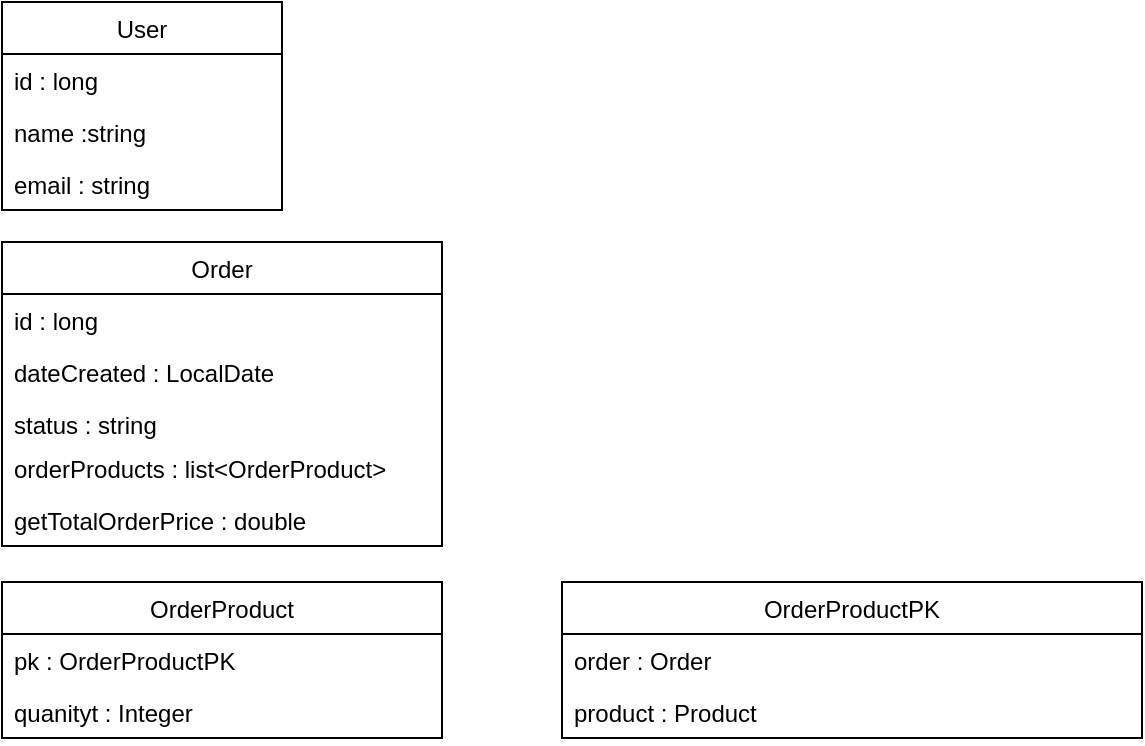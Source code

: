 <mxfile version="13.5.1" type="device"><diagram id="-0z_HQEMCKa1mOuVmRHf" name="Page-1"><mxGraphModel dx="1422" dy="822" grid="1" gridSize="10" guides="1" tooltips="1" connect="1" arrows="1" fold="1" page="1" pageScale="1" pageWidth="827" pageHeight="1169" math="0" shadow="0"><root><mxCell id="0"/><mxCell id="1" parent="0"/><mxCell id="-bbjxeyAZwXD8S4DgyET-1" value="User" style="swimlane;fontStyle=0;childLayout=stackLayout;horizontal=1;startSize=26;fillColor=none;horizontalStack=0;resizeParent=1;resizeParentMax=0;resizeLast=0;collapsible=1;marginBottom=0;" vertex="1" parent="1"><mxGeometry x="50" y="40" width="140" height="104" as="geometry"/></mxCell><mxCell id="-bbjxeyAZwXD8S4DgyET-2" value="id : long" style="text;strokeColor=none;fillColor=none;align=left;verticalAlign=top;spacingLeft=4;spacingRight=4;overflow=hidden;rotatable=0;points=[[0,0.5],[1,0.5]];portConstraint=eastwest;" vertex="1" parent="-bbjxeyAZwXD8S4DgyET-1"><mxGeometry y="26" width="140" height="26" as="geometry"/></mxCell><mxCell id="-bbjxeyAZwXD8S4DgyET-3" value="name :string" style="text;strokeColor=none;fillColor=none;align=left;verticalAlign=top;spacingLeft=4;spacingRight=4;overflow=hidden;rotatable=0;points=[[0,0.5],[1,0.5]];portConstraint=eastwest;" vertex="1" parent="-bbjxeyAZwXD8S4DgyET-1"><mxGeometry y="52" width="140" height="26" as="geometry"/></mxCell><mxCell id="-bbjxeyAZwXD8S4DgyET-4" value="email : string" style="text;strokeColor=none;fillColor=none;align=left;verticalAlign=top;spacingLeft=4;spacingRight=4;overflow=hidden;rotatable=0;points=[[0,0.5],[1,0.5]];portConstraint=eastwest;" vertex="1" parent="-bbjxeyAZwXD8S4DgyET-1"><mxGeometry y="78" width="140" height="26" as="geometry"/></mxCell><mxCell id="-bbjxeyAZwXD8S4DgyET-9" value="Order" style="swimlane;fontStyle=0;childLayout=stackLayout;horizontal=1;startSize=26;fillColor=none;horizontalStack=0;resizeParent=1;resizeParentMax=0;resizeLast=0;collapsible=1;marginBottom=0;" vertex="1" parent="1"><mxGeometry x="50" y="160" width="220" height="152" as="geometry"/></mxCell><mxCell id="-bbjxeyAZwXD8S4DgyET-10" value="id : long" style="text;strokeColor=none;fillColor=none;align=left;verticalAlign=top;spacingLeft=4;spacingRight=4;overflow=hidden;rotatable=0;points=[[0,0.5],[1,0.5]];portConstraint=eastwest;" vertex="1" parent="-bbjxeyAZwXD8S4DgyET-9"><mxGeometry y="26" width="220" height="26" as="geometry"/></mxCell><mxCell id="-bbjxeyAZwXD8S4DgyET-11" value="dateCreated : LocalDate" style="text;strokeColor=none;fillColor=none;align=left;verticalAlign=top;spacingLeft=4;spacingRight=4;overflow=hidden;rotatable=0;points=[[0,0.5],[1,0.5]];portConstraint=eastwest;" vertex="1" parent="-bbjxeyAZwXD8S4DgyET-9"><mxGeometry y="52" width="220" height="26" as="geometry"/></mxCell><mxCell id="-bbjxeyAZwXD8S4DgyET-12" value="status : string" style="text;strokeColor=none;fillColor=none;align=left;verticalAlign=top;spacingLeft=4;spacingRight=4;overflow=hidden;rotatable=0;points=[[0,0.5],[1,0.5]];portConstraint=eastwest;" vertex="1" parent="-bbjxeyAZwXD8S4DgyET-9"><mxGeometry y="78" width="220" height="22" as="geometry"/></mxCell><mxCell id="-bbjxeyAZwXD8S4DgyET-15" value="orderProducts : list&lt;OrderProduct&gt;" style="text;strokeColor=none;fillColor=none;align=left;verticalAlign=top;spacingLeft=4;spacingRight=4;overflow=hidden;rotatable=0;points=[[0,0.5],[1,0.5]];portConstraint=eastwest;" vertex="1" parent="-bbjxeyAZwXD8S4DgyET-9"><mxGeometry y="100" width="220" height="26" as="geometry"/></mxCell><mxCell id="-bbjxeyAZwXD8S4DgyET-16" value="getTotalOrderPrice : double" style="text;strokeColor=none;fillColor=none;align=left;verticalAlign=top;spacingLeft=4;spacingRight=4;overflow=hidden;rotatable=0;points=[[0,0.5],[1,0.5]];portConstraint=eastwest;" vertex="1" parent="-bbjxeyAZwXD8S4DgyET-9"><mxGeometry y="126" width="220" height="26" as="geometry"/></mxCell><mxCell id="-bbjxeyAZwXD8S4DgyET-17" value="OrderProduct" style="swimlane;fontStyle=0;childLayout=stackLayout;horizontal=1;startSize=26;fillColor=none;horizontalStack=0;resizeParent=1;resizeParentMax=0;resizeLast=0;collapsible=1;marginBottom=0;" vertex="1" parent="1"><mxGeometry x="50" y="330" width="220" height="78" as="geometry"/></mxCell><mxCell id="-bbjxeyAZwXD8S4DgyET-18" value="pk : OrderProductPK" style="text;strokeColor=none;fillColor=none;align=left;verticalAlign=top;spacingLeft=4;spacingRight=4;overflow=hidden;rotatable=0;points=[[0,0.5],[1,0.5]];portConstraint=eastwest;" vertex="1" parent="-bbjxeyAZwXD8S4DgyET-17"><mxGeometry y="26" width="220" height="26" as="geometry"/></mxCell><mxCell id="-bbjxeyAZwXD8S4DgyET-19" value="quanityt : Integer" style="text;strokeColor=none;fillColor=none;align=left;verticalAlign=top;spacingLeft=4;spacingRight=4;overflow=hidden;rotatable=0;points=[[0,0.5],[1,0.5]];portConstraint=eastwest;" vertex="1" parent="-bbjxeyAZwXD8S4DgyET-17"><mxGeometry y="52" width="220" height="26" as="geometry"/></mxCell><mxCell id="-bbjxeyAZwXD8S4DgyET-21" value="OrderProductPK" style="swimlane;fontStyle=0;childLayout=stackLayout;horizontal=1;startSize=26;fillColor=none;horizontalStack=0;resizeParent=1;resizeParentMax=0;resizeLast=0;collapsible=1;marginBottom=0;" vertex="1" parent="1"><mxGeometry x="330" y="330" width="290" height="78" as="geometry"/></mxCell><mxCell id="-bbjxeyAZwXD8S4DgyET-22" value="order : Order" style="text;strokeColor=none;fillColor=none;align=left;verticalAlign=top;spacingLeft=4;spacingRight=4;overflow=hidden;rotatable=0;points=[[0,0.5],[1,0.5]];portConstraint=eastwest;" vertex="1" parent="-bbjxeyAZwXD8S4DgyET-21"><mxGeometry y="26" width="290" height="26" as="geometry"/></mxCell><mxCell id="-bbjxeyAZwXD8S4DgyET-23" value="product : Product" style="text;strokeColor=none;fillColor=none;align=left;verticalAlign=top;spacingLeft=4;spacingRight=4;overflow=hidden;rotatable=0;points=[[0,0.5],[1,0.5]];portConstraint=eastwest;" vertex="1" parent="-bbjxeyAZwXD8S4DgyET-21"><mxGeometry y="52" width="290" height="26" as="geometry"/></mxCell></root></mxGraphModel></diagram></mxfile>